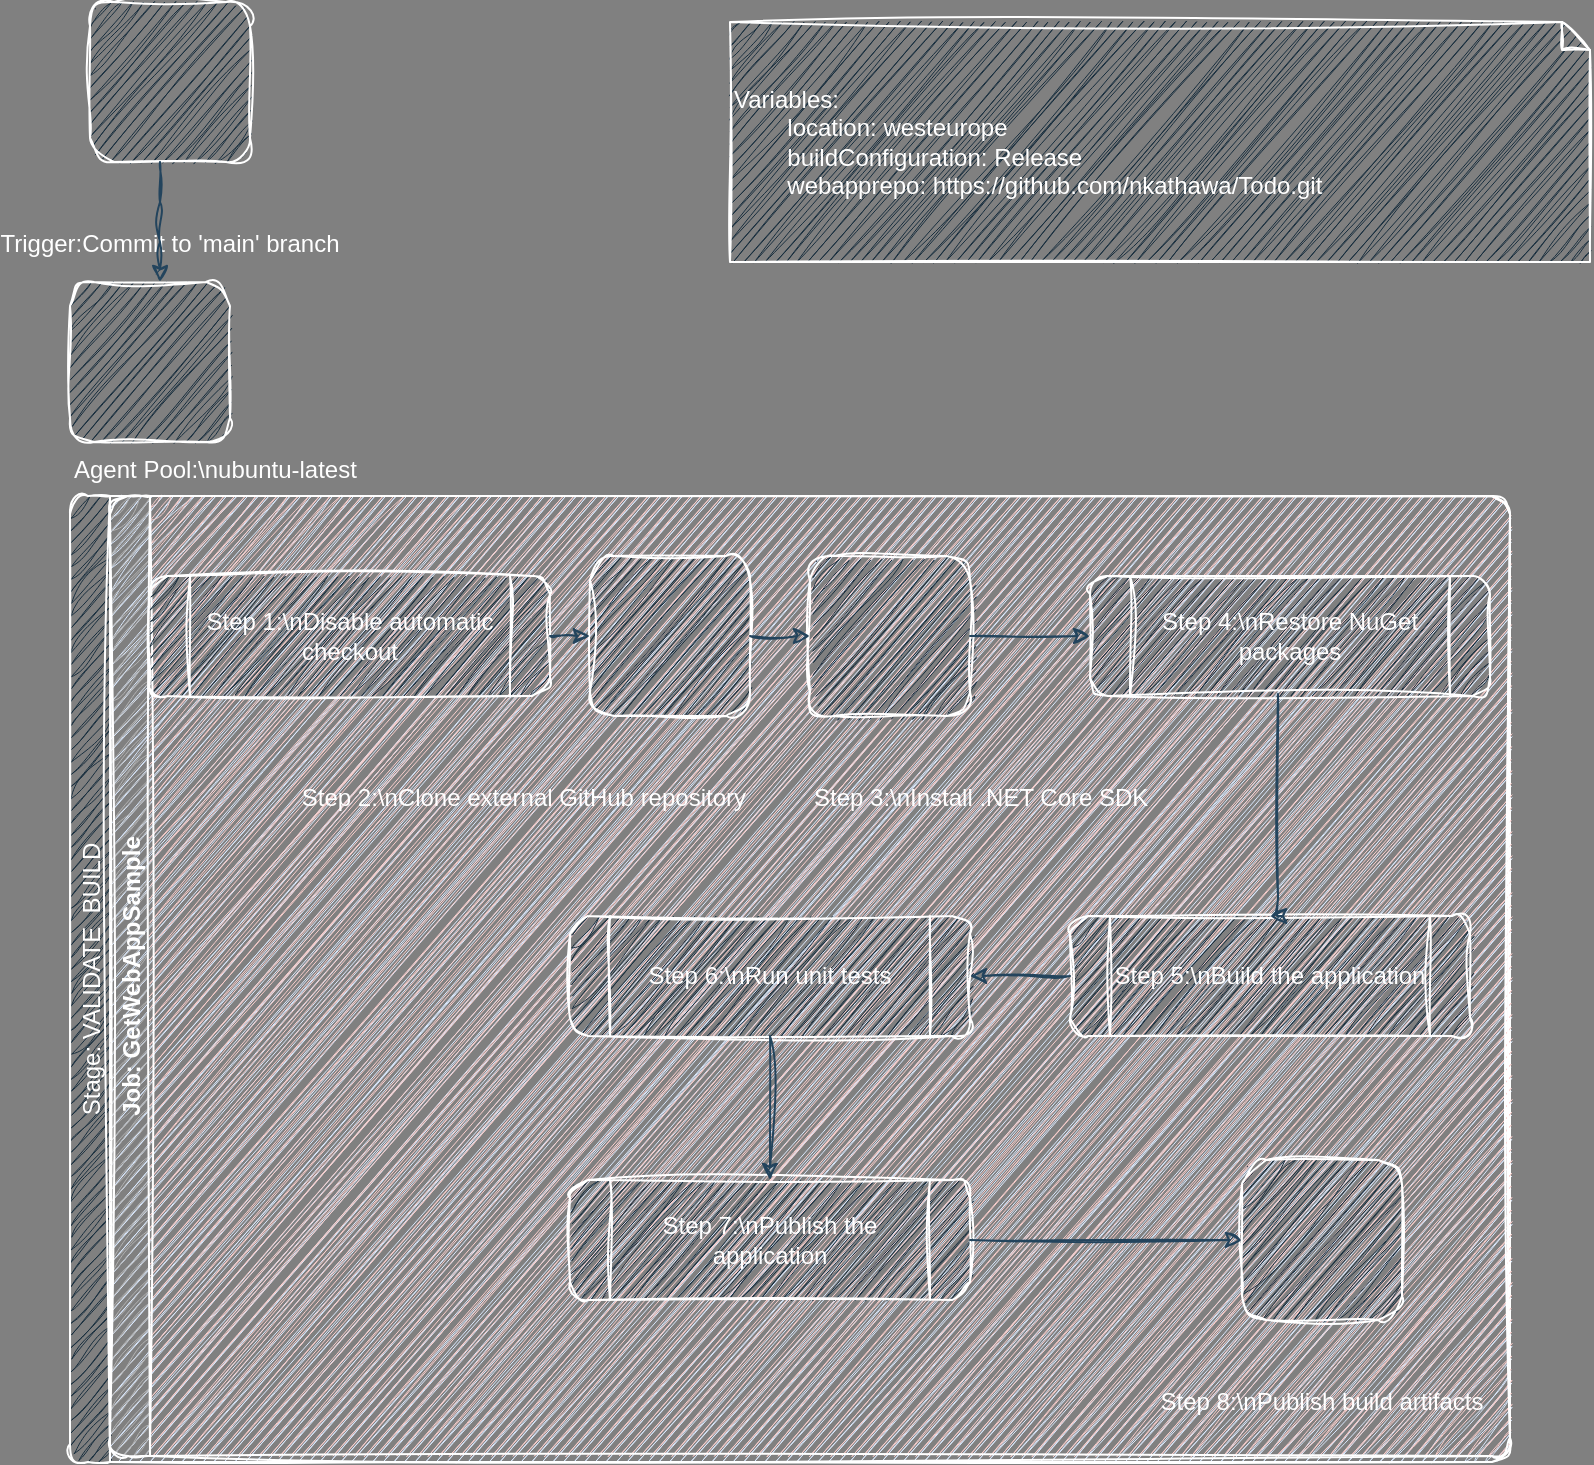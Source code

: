 <mxfile>
    <diagram id="pipeline" name="Azure DevOps Pipeline">
        <mxGraphModel dx="1469" dy="929" grid="1" gridSize="10" guides="1" tooltips="1" connect="1" arrows="1" fold="1" page="1" pageScale="1" pageWidth="827" pageHeight="1169" background="#808080" math="0" shadow="0">
            <root>
                <mxCell id="0"/>
                <mxCell id="1" parent="0"/>
                <mxCell id="2" value="Trigger:Commit to 'main' branch" style="shape=mxgraph.azure.devops;resIcon=mxgraph.azure.devops_repos;labelPosition=center;verticalLabelPosition=bottom;labelBackgroundColor=none;fillColor=#182E3E;strokeColor=#FFFFFF;fontColor=#FFFFFF;rounded=1;sketch=1;curveFitting=1;jiggle=2;" parent="1" vertex="1">
                    <mxGeometry x="60" width="80" height="80" as="geometry"/>
                </mxCell>
                <mxCell id="3" value="Agent Pool:\nubuntu-latest" style="shape=mxgraph.azure.compute_virtual_machines;labelPosition=center;verticalLabelPosition=bottom;labelBackgroundColor=none;fillColor=#182E3E;strokeColor=#FFFFFF;fontColor=#FFFFFF;verticalAlign=top;align=left;rounded=1;sketch=1;curveFitting=1;jiggle=2;" parent="1" vertex="1">
                    <mxGeometry x="50" y="140" width="80" height="80" as="geometry"/>
                </mxCell>
                <mxCell id="4" value="Variables:&lt;br&gt;&lt;span style=&quot;white-space: pre;&quot;&gt;&#9;&lt;/span&gt;location: westeurope&lt;br&gt;&lt;span style=&quot;white-space: pre;&quot;&gt;&#9;&lt;/span&gt;buildConfiguration: Release&lt;br&gt;&lt;span style=&quot;white-space: pre;&quot;&gt;&#9;&lt;/span&gt;webapprepo: https://github.com/nkathawa/Todo.git" style="shape=note;whiteSpace=wrap;html=1;size=14;labelBackgroundColor=none;fillColor=#182E3E;strokeColor=#FFFFFF;fontColor=#FFFFFF;align=left;rounded=1;sketch=1;curveFitting=1;jiggle=2;" parent="1" vertex="1">
                    <mxGeometry x="380" y="10" width="430" height="120" as="geometry"/>
                </mxCell>
                <mxCell id="5" value="Stage: VALIDATE_BUILD" style="shape=swimlane;startSize=20;swimlaneFillColor=#dae8fc;horizontal=0;labelBackgroundColor=none;fillColor=#182E3E;strokeColor=#FFFFFF;fontColor=#FFFFFF;rounded=1;sketch=1;curveFitting=1;jiggle=2;" parent="1" vertex="1">
                    <mxGeometry x="50" y="247" width="720" height="483" as="geometry"/>
                </mxCell>
                <mxCell id="6" value="Job: GetWebAppSample" style="swimlane;startSize=20;swimlaneFillColor=#f8cecc;horizontal=0;labelBackgroundColor=none;fillColor=#B3B3B3;strokeColor=#FFFFFF;fontColor=#FFFFFF;rounded=1;sketch=1;curveFitting=1;jiggle=2;" parent="5" vertex="1">
                    <mxGeometry x="20" width="700" height="480" as="geometry"/>
                </mxCell>
                <mxCell id="7" value="Step 1:\nDisable automatic checkout" style="shape=process;whiteSpace=wrap;labelBackgroundColor=none;fillColor=#182E3E;strokeColor=#FFFFFF;fontColor=#FFFFFF;rounded=1;sketch=1;curveFitting=1;jiggle=2;" parent="6" vertex="1">
                    <mxGeometry x="20" y="40" width="200" height="60" as="geometry"/>
                </mxCell>
                <mxCell id="8" value="Step 2:\nClone external GitHub repository" style="shape=mxgraph.azure.devops;resIcon=mxgraph.azure.devops_repos;labelPosition=center;verticalLabelPosition=bottom;labelBackgroundColor=none;fillColor=#182E3E;strokeColor=#FFFFFF;fontColor=#FFFFFF;align=right;rounded=1;sketch=1;curveFitting=1;jiggle=2;" parent="6" vertex="1">
                    <mxGeometry x="240" y="30" width="80" height="80" as="geometry"/>
                </mxCell>
                <mxCell id="9" value="Step 3:\nInstall .NET Core SDK" style="shape=mxgraph.azure.azure_functions;labelPosition=center;verticalLabelPosition=bottom;labelBackgroundColor=none;fillColor=#182E3E;strokeColor=#FFFFFF;fontColor=#FFFFFF;align=left;rounded=1;sketch=1;curveFitting=1;jiggle=2;" parent="6" vertex="1">
                    <mxGeometry x="350" y="30" width="80" height="80" as="geometry"/>
                </mxCell>
                <mxCell id="10" value="Step 4:\nRestore NuGet packages" style="shape=process;whiteSpace=wrap;labelBackgroundColor=none;fillColor=#182E3E;strokeColor=#FFFFFF;fontColor=#FFFFFF;rounded=1;sketch=1;curveFitting=1;jiggle=2;" parent="6" vertex="1">
                    <mxGeometry x="490" y="40" width="200" height="60" as="geometry"/>
                </mxCell>
                <mxCell id="11" value="Step 5:\nBuild the application" style="shape=process;whiteSpace=wrap;fillColor=#182E3E;labelBackgroundColor=none;strokeColor=#FFFFFF;fontColor=#FFFFFF;rounded=1;sketch=1;curveFitting=1;jiggle=2;" parent="6" vertex="1">
                    <mxGeometry x="480" y="210" width="200" height="60" as="geometry"/>
                </mxCell>
                <mxCell id="12" value="Step 6:\nRun unit tests" style="shape=process;whiteSpace=wrap;fillColor=#182E3E;labelBackgroundColor=none;strokeColor=#FFFFFF;fontColor=#FFFFFF;rounded=1;sketch=1;curveFitting=1;jiggle=2;" parent="6" vertex="1">
                    <mxGeometry x="230" y="210" width="200" height="60" as="geometry"/>
                </mxCell>
                <mxCell id="13" value="Step 7:\nPublish the application" style="shape=process;whiteSpace=wrap;fillColor=#182E3E;labelBackgroundColor=none;strokeColor=#FFFFFF;fontColor=#FFFFFF;rounded=1;sketch=1;curveFitting=1;jiggle=2;" parent="6" vertex="1">
                    <mxGeometry x="230" y="342" width="200" height="60" as="geometry"/>
                </mxCell>
                <mxCell id="14" value="Step 8:\nPublish build artifacts" style="shape=mxgraph.azure.devops;resIcon=mxgraph.azure.devops_artifacts;labelPosition=center;verticalLabelPosition=bottom;labelBackgroundColor=none;fillColor=#182E3E;strokeColor=#FFFFFF;fontColor=#FFFFFF;rounded=1;sketch=1;curveFitting=1;jiggle=2;" parent="6" vertex="1">
                    <mxGeometry x="566" y="332" width="80" height="80" as="geometry"/>
                </mxCell>
                <mxCell id="15" style="edgeStyle=orthogonalEdgeStyle;rounded=1;labelBackgroundColor=none;strokeColor=#23445D;fontColor=default;sketch=1;curveFitting=1;jiggle=2;" parent="6" source="7" target="8" edge="1">
                    <mxGeometry relative="1" as="geometry"/>
                </mxCell>
                <mxCell id="16" style="edgeStyle=orthogonalEdgeStyle;rounded=1;labelBackgroundColor=none;strokeColor=#23445D;fontColor=default;sketch=1;curveFitting=1;jiggle=2;" parent="6" source="8" target="9" edge="1">
                    <mxGeometry relative="1" as="geometry"/>
                </mxCell>
                <mxCell id="17" style="edgeStyle=orthogonalEdgeStyle;rounded=1;labelBackgroundColor=none;strokeColor=#23445D;fontColor=default;sketch=1;curveFitting=1;jiggle=2;" parent="6" source="9" target="10" edge="1">
                    <mxGeometry relative="1" as="geometry"/>
                </mxCell>
                <mxCell id="18" style="edgeStyle=orthogonalEdgeStyle;rounded=1;exitX=0.47;exitY=0.983;exitDx=0;exitDy=0;exitPerimeter=0;labelBackgroundColor=none;strokeColor=#23445D;fontColor=default;entryX=0.5;entryY=0;entryDx=0;entryDy=0;sketch=1;curveFitting=1;jiggle=2;" parent="6" source="10" target="11" edge="1">
                    <mxGeometry relative="1" as="geometry">
                        <mxPoint x="650" y="420" as="sourcePoint"/>
                        <mxPoint x="280" y="555" as="targetPoint"/>
                        <Array as="points">
                            <mxPoint x="584" y="210"/>
                        </Array>
                    </mxGeometry>
                </mxCell>
                <mxCell id="19" style="edgeStyle=orthogonalEdgeStyle;rounded=1;labelBackgroundColor=none;strokeColor=#23445D;fontColor=default;sketch=1;curveFitting=1;jiggle=2;" parent="6" source="11" target="12" edge="1">
                    <mxGeometry relative="1" as="geometry"/>
                </mxCell>
                <mxCell id="20" style="edgeStyle=orthogonalEdgeStyle;rounded=1;labelBackgroundColor=none;strokeColor=#23445D;fontColor=default;sketch=1;curveFitting=1;jiggle=2;" parent="6" source="12" target="13" edge="1">
                    <mxGeometry relative="1" as="geometry"/>
                </mxCell>
                <mxCell id="25" style="edgeStyle=orthogonalEdgeStyle;rounded=1;labelBackgroundColor=none;strokeColor=#23445D;fontColor=default;exitX=1;exitY=0.5;exitDx=0;exitDy=0;entryX=0;entryY=0.5;entryDx=0;entryDy=0;sketch=1;curveFitting=1;jiggle=2;" edge="1" parent="6" source="13" target="14">
                    <mxGeometry relative="1" as="geometry">
                        <mxPoint x="490" y="250" as="sourcePoint"/>
                        <mxPoint x="440" y="250" as="targetPoint"/>
                    </mxGeometry>
                </mxCell>
                <mxCell id="22" style="edgeStyle=elbowEdgeStyle;rounded=1;labelBackgroundColor=none;strokeColor=#23445D;fontColor=default;sketch=1;curveFitting=1;jiggle=2;" parent="1" source="2" target="3" edge="1">
                    <mxGeometry relative="1" as="geometry"/>
                </mxCell>
            </root>
        </mxGraphModel>
    </diagram>
</mxfile>